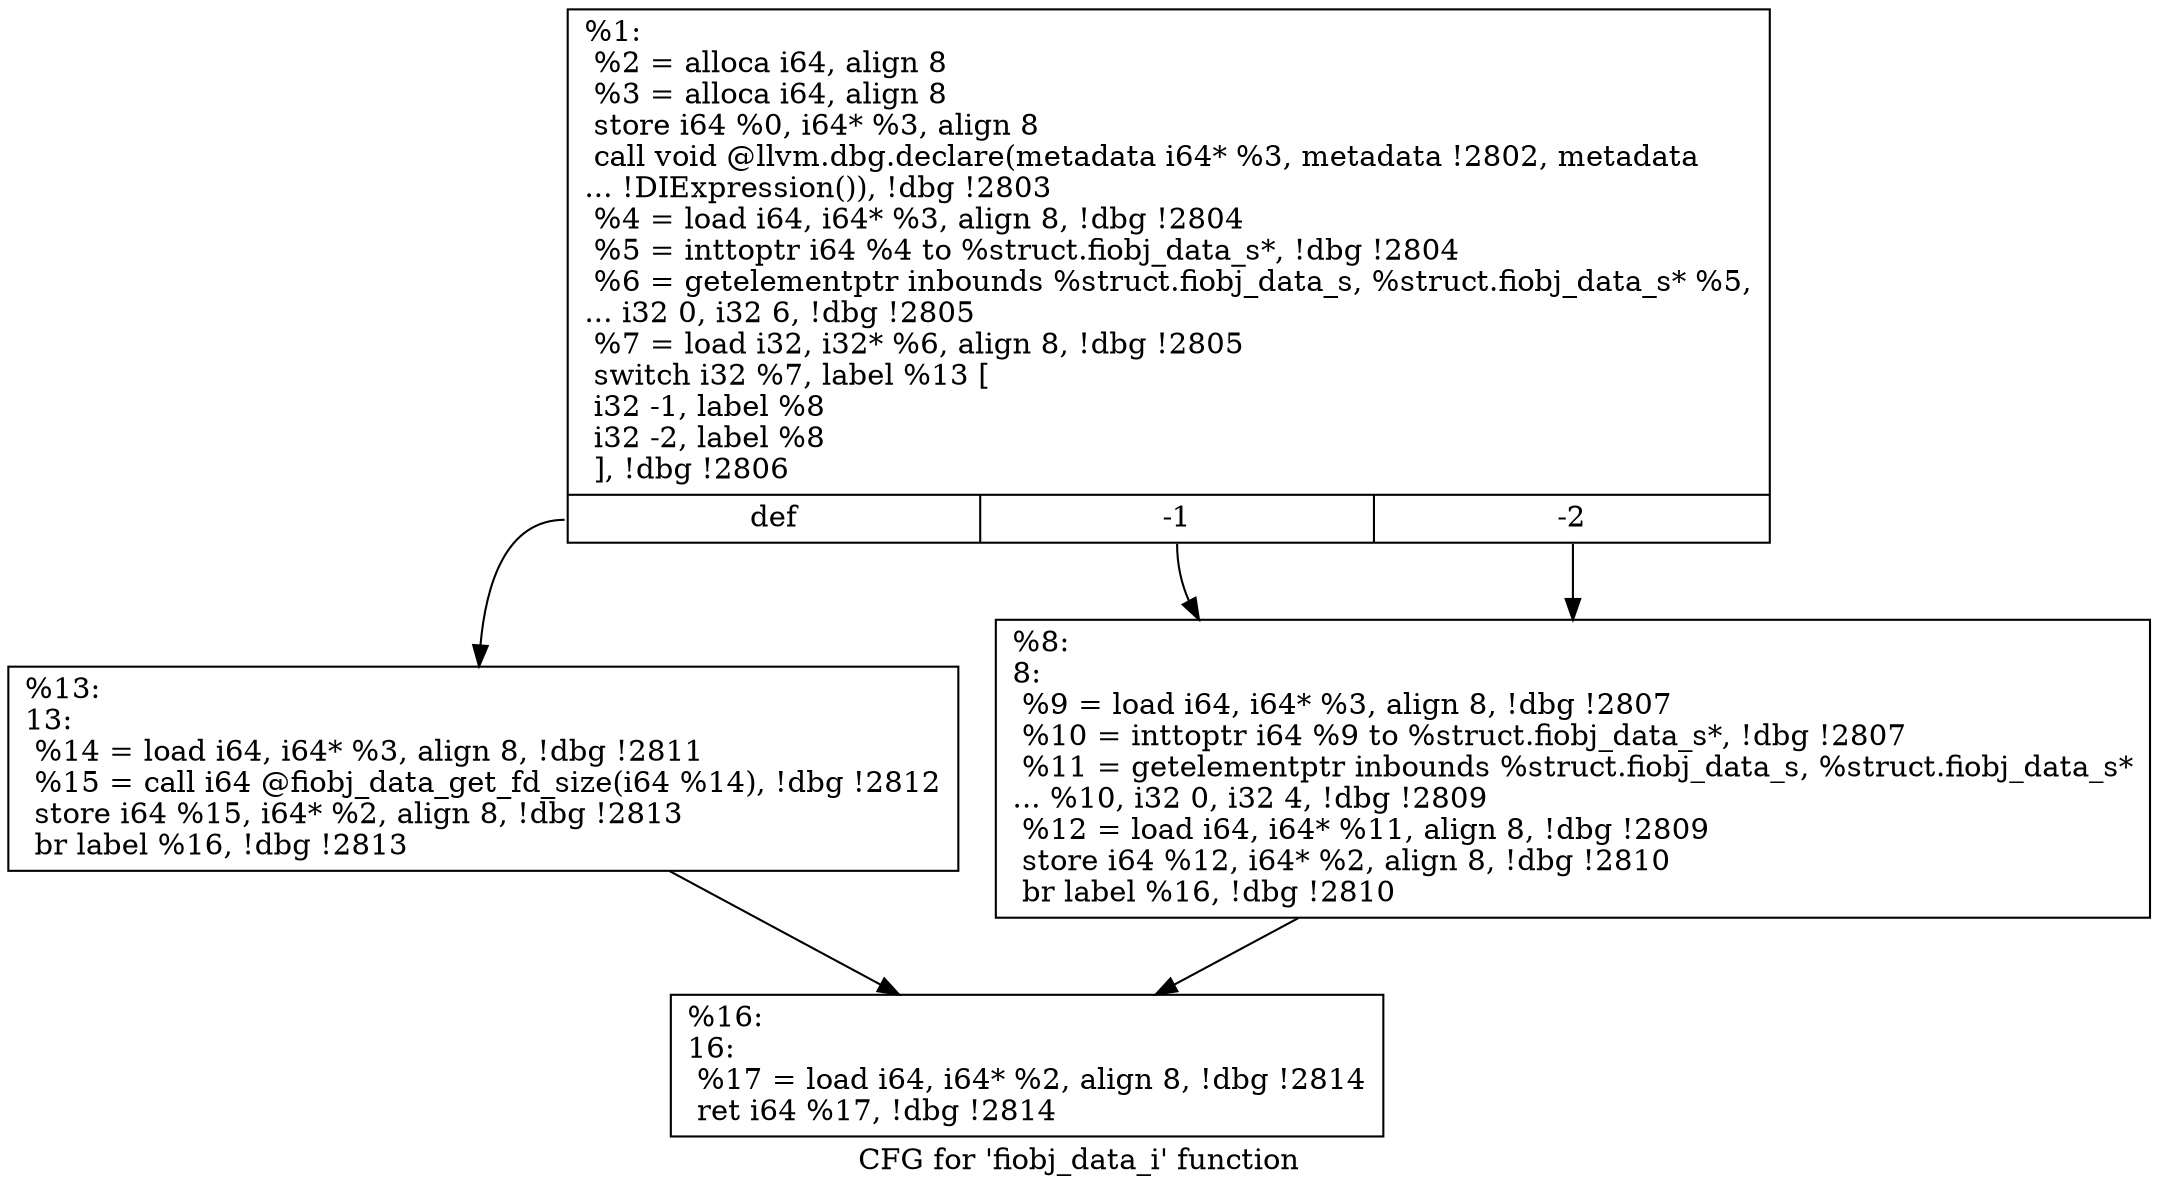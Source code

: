 digraph "CFG for 'fiobj_data_i' function" {
	label="CFG for 'fiobj_data_i' function";

	Node0x556851d6c730 [shape=record,label="{%1:\l  %2 = alloca i64, align 8\l  %3 = alloca i64, align 8\l  store i64 %0, i64* %3, align 8\l  call void @llvm.dbg.declare(metadata i64* %3, metadata !2802, metadata\l... !DIExpression()), !dbg !2803\l  %4 = load i64, i64* %3, align 8, !dbg !2804\l  %5 = inttoptr i64 %4 to %struct.fiobj_data_s*, !dbg !2804\l  %6 = getelementptr inbounds %struct.fiobj_data_s, %struct.fiobj_data_s* %5,\l... i32 0, i32 6, !dbg !2805\l  %7 = load i32, i32* %6, align 8, !dbg !2805\l  switch i32 %7, label %13 [\l    i32 -1, label %8\l    i32 -2, label %8\l  ], !dbg !2806\l|{<s0>def|<s1>-1|<s2>-2}}"];
	Node0x556851d6c730:s0 -> Node0x556851d710c0;
	Node0x556851d6c730:s1 -> Node0x556851d71010;
	Node0x556851d6c730:s2 -> Node0x556851d71010;
	Node0x556851d71010 [shape=record,label="{%8:\l8:                                                \l  %9 = load i64, i64* %3, align 8, !dbg !2807\l  %10 = inttoptr i64 %9 to %struct.fiobj_data_s*, !dbg !2807\l  %11 = getelementptr inbounds %struct.fiobj_data_s, %struct.fiobj_data_s*\l... %10, i32 0, i32 4, !dbg !2809\l  %12 = load i64, i64* %11, align 8, !dbg !2809\l  store i64 %12, i64* %2, align 8, !dbg !2810\l  br label %16, !dbg !2810\l}"];
	Node0x556851d71010 -> Node0x556851d71110;
	Node0x556851d710c0 [shape=record,label="{%13:\l13:                                               \l  %14 = load i64, i64* %3, align 8, !dbg !2811\l  %15 = call i64 @fiobj_data_get_fd_size(i64 %14), !dbg !2812\l  store i64 %15, i64* %2, align 8, !dbg !2813\l  br label %16, !dbg !2813\l}"];
	Node0x556851d710c0 -> Node0x556851d71110;
	Node0x556851d71110 [shape=record,label="{%16:\l16:                                               \l  %17 = load i64, i64* %2, align 8, !dbg !2814\l  ret i64 %17, !dbg !2814\l}"];
}
